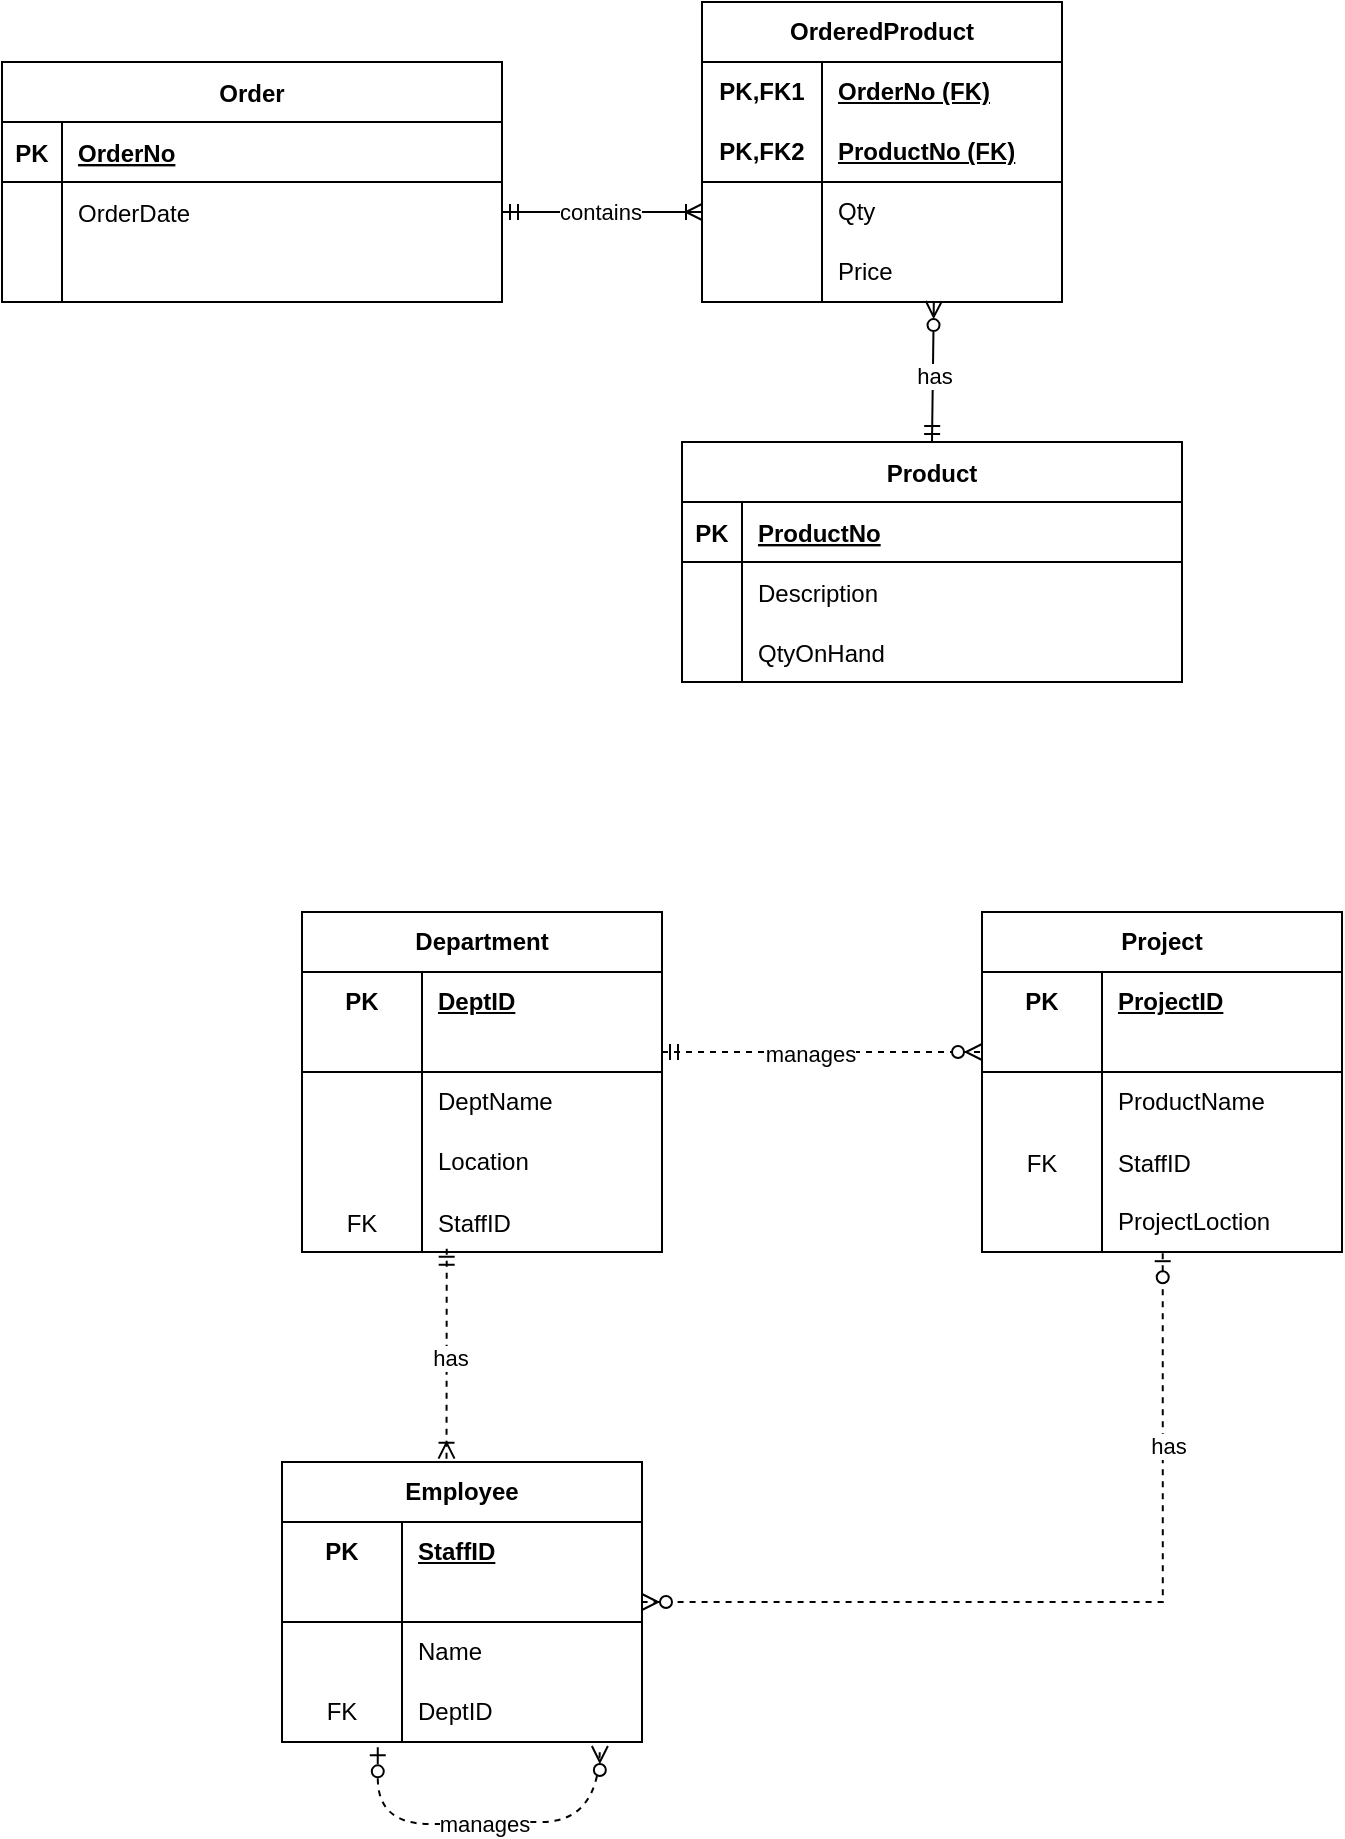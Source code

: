 <mxfile version="24.2.0" type="github">
  <diagram id="R2lEEEUBdFMjLlhIrx00" name="Page-1">
    <mxGraphModel dx="708" dy="477" grid="1" gridSize="10" guides="1" tooltips="1" connect="1" arrows="1" fold="1" page="1" pageScale="1" pageWidth="850" pageHeight="1100" math="0" shadow="0" extFonts="Permanent Marker^https://fonts.googleapis.com/css?family=Permanent+Marker">
      <root>
        <mxCell id="0" />
        <mxCell id="1" parent="0" />
        <mxCell id="C-vyLk0tnHw3VtMMgP7b-2" value="Order" style="shape=table;startSize=30;container=1;collapsible=1;childLayout=tableLayout;fixedRows=1;rowLines=0;fontStyle=1;align=center;resizeLast=1;" parent="1" vertex="1">
          <mxGeometry x="160" y="160" width="250" height="120" as="geometry" />
        </mxCell>
        <mxCell id="C-vyLk0tnHw3VtMMgP7b-3" value="" style="shape=partialRectangle;collapsible=0;dropTarget=0;pointerEvents=0;fillColor=none;points=[[0,0.5],[1,0.5]];portConstraint=eastwest;top=0;left=0;right=0;bottom=1;" parent="C-vyLk0tnHw3VtMMgP7b-2" vertex="1">
          <mxGeometry y="30" width="250" height="30" as="geometry" />
        </mxCell>
        <mxCell id="C-vyLk0tnHw3VtMMgP7b-4" value="PK" style="shape=partialRectangle;overflow=hidden;connectable=0;fillColor=none;top=0;left=0;bottom=0;right=0;fontStyle=1;" parent="C-vyLk0tnHw3VtMMgP7b-3" vertex="1">
          <mxGeometry width="30" height="30" as="geometry">
            <mxRectangle width="30" height="30" as="alternateBounds" />
          </mxGeometry>
        </mxCell>
        <mxCell id="C-vyLk0tnHw3VtMMgP7b-5" value="OrderNo" style="shape=partialRectangle;overflow=hidden;connectable=0;fillColor=none;top=0;left=0;bottom=0;right=0;align=left;spacingLeft=6;fontStyle=5;" parent="C-vyLk0tnHw3VtMMgP7b-3" vertex="1">
          <mxGeometry x="30" width="220" height="30" as="geometry">
            <mxRectangle width="220" height="30" as="alternateBounds" />
          </mxGeometry>
        </mxCell>
        <mxCell id="C-vyLk0tnHw3VtMMgP7b-6" value="" style="shape=partialRectangle;collapsible=0;dropTarget=0;pointerEvents=0;fillColor=none;points=[[0,0.5],[1,0.5]];portConstraint=eastwest;top=0;left=0;right=0;bottom=0;" parent="C-vyLk0tnHw3VtMMgP7b-2" vertex="1">
          <mxGeometry y="60" width="250" height="30" as="geometry" />
        </mxCell>
        <mxCell id="C-vyLk0tnHw3VtMMgP7b-7" value="" style="shape=partialRectangle;overflow=hidden;connectable=0;fillColor=none;top=0;left=0;bottom=0;right=0;" parent="C-vyLk0tnHw3VtMMgP7b-6" vertex="1">
          <mxGeometry width="30" height="30" as="geometry">
            <mxRectangle width="30" height="30" as="alternateBounds" />
          </mxGeometry>
        </mxCell>
        <mxCell id="C-vyLk0tnHw3VtMMgP7b-8" value="OrderDate" style="shape=partialRectangle;overflow=hidden;connectable=0;fillColor=none;top=0;left=0;bottom=0;right=0;align=left;spacingLeft=6;" parent="C-vyLk0tnHw3VtMMgP7b-6" vertex="1">
          <mxGeometry x="30" width="220" height="30" as="geometry">
            <mxRectangle width="220" height="30" as="alternateBounds" />
          </mxGeometry>
        </mxCell>
        <mxCell id="C-vyLk0tnHw3VtMMgP7b-9" value="" style="shape=partialRectangle;collapsible=0;dropTarget=0;pointerEvents=0;fillColor=none;points=[[0,0.5],[1,0.5]];portConstraint=eastwest;top=0;left=0;right=0;bottom=0;" parent="C-vyLk0tnHw3VtMMgP7b-2" vertex="1">
          <mxGeometry y="90" width="250" height="30" as="geometry" />
        </mxCell>
        <mxCell id="C-vyLk0tnHw3VtMMgP7b-10" value="" style="shape=partialRectangle;overflow=hidden;connectable=0;fillColor=none;top=0;left=0;bottom=0;right=0;" parent="C-vyLk0tnHw3VtMMgP7b-9" vertex="1">
          <mxGeometry width="30" height="30" as="geometry">
            <mxRectangle width="30" height="30" as="alternateBounds" />
          </mxGeometry>
        </mxCell>
        <mxCell id="C-vyLk0tnHw3VtMMgP7b-11" value="" style="shape=partialRectangle;overflow=hidden;connectable=0;fillColor=none;top=0;left=0;bottom=0;right=0;align=left;spacingLeft=6;" parent="C-vyLk0tnHw3VtMMgP7b-9" vertex="1">
          <mxGeometry x="30" width="220" height="30" as="geometry">
            <mxRectangle width="220" height="30" as="alternateBounds" />
          </mxGeometry>
        </mxCell>
        <mxCell id="oJG8_7E313h3Gm6EbmAZ-12" value="Product" style="shape=table;startSize=30;container=1;collapsible=1;childLayout=tableLayout;fixedRows=1;rowLines=0;fontStyle=1;align=center;resizeLast=1;" vertex="1" parent="1">
          <mxGeometry x="500" y="350" width="250" height="120" as="geometry" />
        </mxCell>
        <mxCell id="oJG8_7E313h3Gm6EbmAZ-13" value="" style="shape=partialRectangle;collapsible=0;dropTarget=0;pointerEvents=0;fillColor=none;points=[[0,0.5],[1,0.5]];portConstraint=eastwest;top=0;left=0;right=0;bottom=1;" vertex="1" parent="oJG8_7E313h3Gm6EbmAZ-12">
          <mxGeometry y="30" width="250" height="30" as="geometry" />
        </mxCell>
        <mxCell id="oJG8_7E313h3Gm6EbmAZ-14" value="PK" style="shape=partialRectangle;overflow=hidden;connectable=0;fillColor=none;top=0;left=0;bottom=0;right=0;fontStyle=1;" vertex="1" parent="oJG8_7E313h3Gm6EbmAZ-13">
          <mxGeometry width="30" height="30" as="geometry">
            <mxRectangle width="30" height="30" as="alternateBounds" />
          </mxGeometry>
        </mxCell>
        <mxCell id="oJG8_7E313h3Gm6EbmAZ-15" value="ProductNo" style="shape=partialRectangle;overflow=hidden;connectable=0;fillColor=none;top=0;left=0;bottom=0;right=0;align=left;spacingLeft=6;fontStyle=5;" vertex="1" parent="oJG8_7E313h3Gm6EbmAZ-13">
          <mxGeometry x="30" width="220" height="30" as="geometry">
            <mxRectangle width="220" height="30" as="alternateBounds" />
          </mxGeometry>
        </mxCell>
        <mxCell id="oJG8_7E313h3Gm6EbmAZ-16" value="" style="shape=partialRectangle;collapsible=0;dropTarget=0;pointerEvents=0;fillColor=none;points=[[0,0.5],[1,0.5]];portConstraint=eastwest;top=0;left=0;right=0;bottom=0;" vertex="1" parent="oJG8_7E313h3Gm6EbmAZ-12">
          <mxGeometry y="60" width="250" height="30" as="geometry" />
        </mxCell>
        <mxCell id="oJG8_7E313h3Gm6EbmAZ-17" value="" style="shape=partialRectangle;overflow=hidden;connectable=0;fillColor=none;top=0;left=0;bottom=0;right=0;" vertex="1" parent="oJG8_7E313h3Gm6EbmAZ-16">
          <mxGeometry width="30" height="30" as="geometry">
            <mxRectangle width="30" height="30" as="alternateBounds" />
          </mxGeometry>
        </mxCell>
        <mxCell id="oJG8_7E313h3Gm6EbmAZ-18" value="Description" style="shape=partialRectangle;overflow=hidden;connectable=0;fillColor=none;top=0;left=0;bottom=0;right=0;align=left;spacingLeft=6;" vertex="1" parent="oJG8_7E313h3Gm6EbmAZ-16">
          <mxGeometry x="30" width="220" height="30" as="geometry">
            <mxRectangle width="220" height="30" as="alternateBounds" />
          </mxGeometry>
        </mxCell>
        <mxCell id="oJG8_7E313h3Gm6EbmAZ-19" value="" style="shape=partialRectangle;collapsible=0;dropTarget=0;pointerEvents=0;fillColor=none;points=[[0,0.5],[1,0.5]];portConstraint=eastwest;top=0;left=0;right=0;bottom=0;" vertex="1" parent="oJG8_7E313h3Gm6EbmAZ-12">
          <mxGeometry y="90" width="250" height="30" as="geometry" />
        </mxCell>
        <mxCell id="oJG8_7E313h3Gm6EbmAZ-20" value="" style="shape=partialRectangle;overflow=hidden;connectable=0;fillColor=none;top=0;left=0;bottom=0;right=0;" vertex="1" parent="oJG8_7E313h3Gm6EbmAZ-19">
          <mxGeometry width="30" height="30" as="geometry">
            <mxRectangle width="30" height="30" as="alternateBounds" />
          </mxGeometry>
        </mxCell>
        <mxCell id="oJG8_7E313h3Gm6EbmAZ-21" value="QtyOnHand" style="shape=partialRectangle;overflow=hidden;connectable=0;fillColor=none;top=0;left=0;bottom=0;right=0;align=left;spacingLeft=6;" vertex="1" parent="oJG8_7E313h3Gm6EbmAZ-19">
          <mxGeometry x="30" width="220" height="30" as="geometry">
            <mxRectangle width="220" height="30" as="alternateBounds" />
          </mxGeometry>
        </mxCell>
        <mxCell id="oJG8_7E313h3Gm6EbmAZ-23" value="" style="edgeStyle=entityRelationEdgeStyle;fontSize=12;html=1;endArrow=ERoneToMany;startArrow=ERmandOne;rounded=0;entryX=0;entryY=0.5;entryDx=0;entryDy=0;" edge="1" parent="1" source="C-vyLk0tnHw3VtMMgP7b-6" target="oJG8_7E313h3Gm6EbmAZ-36">
          <mxGeometry width="100" height="100" relative="1" as="geometry">
            <mxPoint x="400" y="350" as="sourcePoint" />
            <mxPoint x="500" y="235.0" as="targetPoint" />
          </mxGeometry>
        </mxCell>
        <mxCell id="oJG8_7E313h3Gm6EbmAZ-42" value="contains" style="edgeLabel;html=1;align=center;verticalAlign=middle;resizable=0;points=[];" vertex="1" connectable="0" parent="oJG8_7E313h3Gm6EbmAZ-23">
          <mxGeometry x="-0.022" relative="1" as="geometry">
            <mxPoint as="offset" />
          </mxGeometry>
        </mxCell>
        <mxCell id="oJG8_7E313h3Gm6EbmAZ-24" value="" style="fontSize=12;html=1;endArrow=ERzeroToMany;startArrow=ERmandOne;rounded=0;exitX=0.5;exitY=0;exitDx=0;exitDy=0;entryX=0.644;entryY=0.985;entryDx=0;entryDy=0;entryPerimeter=0;endFill=0;" edge="1" parent="1" source="oJG8_7E313h3Gm6EbmAZ-12" target="oJG8_7E313h3Gm6EbmAZ-39">
          <mxGeometry width="100" height="100" relative="1" as="geometry">
            <mxPoint x="590" y="370" as="sourcePoint" />
            <mxPoint x="625" y="290.0" as="targetPoint" />
          </mxGeometry>
        </mxCell>
        <mxCell id="oJG8_7E313h3Gm6EbmAZ-43" value="has" style="edgeLabel;html=1;align=center;verticalAlign=middle;resizable=0;points=[];" vertex="1" connectable="0" parent="oJG8_7E313h3Gm6EbmAZ-24">
          <mxGeometry x="-0.057" relative="1" as="geometry">
            <mxPoint as="offset" />
          </mxGeometry>
        </mxCell>
        <mxCell id="oJG8_7E313h3Gm6EbmAZ-29" value="OrderedProduct" style="shape=table;startSize=30;container=1;collapsible=1;childLayout=tableLayout;fixedRows=1;rowLines=0;fontStyle=1;align=center;resizeLast=1;html=1;whiteSpace=wrap;" vertex="1" parent="1">
          <mxGeometry x="510" y="130" width="180" height="150" as="geometry" />
        </mxCell>
        <mxCell id="oJG8_7E313h3Gm6EbmAZ-30" value="" style="shape=tableRow;horizontal=0;startSize=0;swimlaneHead=0;swimlaneBody=0;fillColor=none;collapsible=0;dropTarget=0;points=[[0,0.5],[1,0.5]];portConstraint=eastwest;top=0;left=0;right=0;bottom=0;html=1;" vertex="1" parent="oJG8_7E313h3Gm6EbmAZ-29">
          <mxGeometry y="30" width="180" height="30" as="geometry" />
        </mxCell>
        <mxCell id="oJG8_7E313h3Gm6EbmAZ-31" value="PK,FK1" style="shape=partialRectangle;connectable=0;fillColor=none;top=0;left=0;bottom=0;right=0;fontStyle=1;overflow=hidden;html=1;whiteSpace=wrap;" vertex="1" parent="oJG8_7E313h3Gm6EbmAZ-30">
          <mxGeometry width="60" height="30" as="geometry">
            <mxRectangle width="60" height="30" as="alternateBounds" />
          </mxGeometry>
        </mxCell>
        <mxCell id="oJG8_7E313h3Gm6EbmAZ-32" value="OrderNo (FK)" style="shape=partialRectangle;connectable=0;fillColor=none;top=0;left=0;bottom=0;right=0;align=left;spacingLeft=6;fontStyle=5;overflow=hidden;html=1;whiteSpace=wrap;" vertex="1" parent="oJG8_7E313h3Gm6EbmAZ-30">
          <mxGeometry x="60" width="120" height="30" as="geometry">
            <mxRectangle width="120" height="30" as="alternateBounds" />
          </mxGeometry>
        </mxCell>
        <mxCell id="oJG8_7E313h3Gm6EbmAZ-33" value="" style="shape=tableRow;horizontal=0;startSize=0;swimlaneHead=0;swimlaneBody=0;fillColor=none;collapsible=0;dropTarget=0;points=[[0,0.5],[1,0.5]];portConstraint=eastwest;top=0;left=0;right=0;bottom=1;html=1;" vertex="1" parent="oJG8_7E313h3Gm6EbmAZ-29">
          <mxGeometry y="60" width="180" height="30" as="geometry" />
        </mxCell>
        <mxCell id="oJG8_7E313h3Gm6EbmAZ-34" value="PK,FK2" style="shape=partialRectangle;connectable=0;fillColor=none;top=0;left=0;bottom=0;right=0;fontStyle=1;overflow=hidden;html=1;whiteSpace=wrap;" vertex="1" parent="oJG8_7E313h3Gm6EbmAZ-33">
          <mxGeometry width="60" height="30" as="geometry">
            <mxRectangle width="60" height="30" as="alternateBounds" />
          </mxGeometry>
        </mxCell>
        <mxCell id="oJG8_7E313h3Gm6EbmAZ-35" value="ProductNo (FK)" style="shape=partialRectangle;connectable=0;fillColor=none;top=0;left=0;bottom=0;right=0;align=left;spacingLeft=6;fontStyle=5;overflow=hidden;html=1;whiteSpace=wrap;" vertex="1" parent="oJG8_7E313h3Gm6EbmAZ-33">
          <mxGeometry x="60" width="120" height="30" as="geometry">
            <mxRectangle width="120" height="30" as="alternateBounds" />
          </mxGeometry>
        </mxCell>
        <mxCell id="oJG8_7E313h3Gm6EbmAZ-36" value="" style="shape=tableRow;horizontal=0;startSize=0;swimlaneHead=0;swimlaneBody=0;fillColor=none;collapsible=0;dropTarget=0;points=[[0,0.5],[1,0.5]];portConstraint=eastwest;top=0;left=0;right=0;bottom=0;html=1;" vertex="1" parent="oJG8_7E313h3Gm6EbmAZ-29">
          <mxGeometry y="90" width="180" height="30" as="geometry" />
        </mxCell>
        <mxCell id="oJG8_7E313h3Gm6EbmAZ-37" value="" style="shape=partialRectangle;connectable=0;fillColor=none;top=0;left=0;bottom=0;right=0;editable=1;overflow=hidden;html=1;whiteSpace=wrap;" vertex="1" parent="oJG8_7E313h3Gm6EbmAZ-36">
          <mxGeometry width="60" height="30" as="geometry">
            <mxRectangle width="60" height="30" as="alternateBounds" />
          </mxGeometry>
        </mxCell>
        <mxCell id="oJG8_7E313h3Gm6EbmAZ-38" value="Qty" style="shape=partialRectangle;connectable=0;fillColor=none;top=0;left=0;bottom=0;right=0;align=left;spacingLeft=6;overflow=hidden;html=1;whiteSpace=wrap;" vertex="1" parent="oJG8_7E313h3Gm6EbmAZ-36">
          <mxGeometry x="60" width="120" height="30" as="geometry">
            <mxRectangle width="120" height="30" as="alternateBounds" />
          </mxGeometry>
        </mxCell>
        <mxCell id="oJG8_7E313h3Gm6EbmAZ-39" value="" style="shape=tableRow;horizontal=0;startSize=0;swimlaneHead=0;swimlaneBody=0;fillColor=none;collapsible=0;dropTarget=0;points=[[0,0.5],[1,0.5]];portConstraint=eastwest;top=0;left=0;right=0;bottom=0;html=1;" vertex="1" parent="oJG8_7E313h3Gm6EbmAZ-29">
          <mxGeometry y="120" width="180" height="30" as="geometry" />
        </mxCell>
        <mxCell id="oJG8_7E313h3Gm6EbmAZ-40" value="" style="shape=partialRectangle;connectable=0;fillColor=none;top=0;left=0;bottom=0;right=0;editable=1;overflow=hidden;html=1;whiteSpace=wrap;" vertex="1" parent="oJG8_7E313h3Gm6EbmAZ-39">
          <mxGeometry width="60" height="30" as="geometry">
            <mxRectangle width="60" height="30" as="alternateBounds" />
          </mxGeometry>
        </mxCell>
        <mxCell id="oJG8_7E313h3Gm6EbmAZ-41" value="Price" style="shape=partialRectangle;connectable=0;fillColor=none;top=0;left=0;bottom=0;right=0;align=left;spacingLeft=6;overflow=hidden;html=1;whiteSpace=wrap;" vertex="1" parent="oJG8_7E313h3Gm6EbmAZ-39">
          <mxGeometry x="60" width="120" height="30" as="geometry">
            <mxRectangle width="120" height="30" as="alternateBounds" />
          </mxGeometry>
        </mxCell>
        <mxCell id="oJG8_7E313h3Gm6EbmAZ-44" value="Department" style="shape=table;startSize=30;container=1;collapsible=1;childLayout=tableLayout;fixedRows=1;rowLines=0;fontStyle=1;align=center;resizeLast=1;html=1;whiteSpace=wrap;" vertex="1" parent="1">
          <mxGeometry x="310" y="585" width="180" height="170" as="geometry" />
        </mxCell>
        <mxCell id="oJG8_7E313h3Gm6EbmAZ-45" value="" style="shape=tableRow;horizontal=0;startSize=0;swimlaneHead=0;swimlaneBody=0;fillColor=none;collapsible=0;dropTarget=0;points=[[0,0.5],[1,0.5]];portConstraint=eastwest;top=0;left=0;right=0;bottom=0;html=1;" vertex="1" parent="oJG8_7E313h3Gm6EbmAZ-44">
          <mxGeometry y="30" width="180" height="30" as="geometry" />
        </mxCell>
        <mxCell id="oJG8_7E313h3Gm6EbmAZ-46" value="PK" style="shape=partialRectangle;connectable=0;fillColor=none;top=0;left=0;bottom=0;right=0;fontStyle=1;overflow=hidden;html=1;whiteSpace=wrap;" vertex="1" parent="oJG8_7E313h3Gm6EbmAZ-45">
          <mxGeometry width="60" height="30" as="geometry">
            <mxRectangle width="60" height="30" as="alternateBounds" />
          </mxGeometry>
        </mxCell>
        <mxCell id="oJG8_7E313h3Gm6EbmAZ-47" value="DeptID" style="shape=partialRectangle;connectable=0;fillColor=none;top=0;left=0;bottom=0;right=0;align=left;spacingLeft=6;fontStyle=5;overflow=hidden;html=1;whiteSpace=wrap;" vertex="1" parent="oJG8_7E313h3Gm6EbmAZ-45">
          <mxGeometry x="60" width="120" height="30" as="geometry">
            <mxRectangle width="120" height="30" as="alternateBounds" />
          </mxGeometry>
        </mxCell>
        <mxCell id="oJG8_7E313h3Gm6EbmAZ-48" value="" style="shape=tableRow;horizontal=0;startSize=0;swimlaneHead=0;swimlaneBody=0;fillColor=none;collapsible=0;dropTarget=0;points=[[0,0.5],[1,0.5]];portConstraint=eastwest;top=0;left=0;right=0;bottom=1;html=1;" vertex="1" parent="oJG8_7E313h3Gm6EbmAZ-44">
          <mxGeometry y="60" width="180" height="20" as="geometry" />
        </mxCell>
        <mxCell id="oJG8_7E313h3Gm6EbmAZ-49" value="" style="shape=partialRectangle;connectable=0;fillColor=none;top=0;left=0;bottom=0;right=0;fontStyle=1;overflow=hidden;html=1;whiteSpace=wrap;" vertex="1" parent="oJG8_7E313h3Gm6EbmAZ-48">
          <mxGeometry width="60" height="20" as="geometry">
            <mxRectangle width="60" height="20" as="alternateBounds" />
          </mxGeometry>
        </mxCell>
        <mxCell id="oJG8_7E313h3Gm6EbmAZ-50" value="" style="shape=partialRectangle;connectable=0;fillColor=none;top=0;left=0;bottom=0;right=0;align=left;spacingLeft=6;fontStyle=5;overflow=hidden;html=1;whiteSpace=wrap;" vertex="1" parent="oJG8_7E313h3Gm6EbmAZ-48">
          <mxGeometry x="60" width="120" height="20" as="geometry">
            <mxRectangle width="120" height="20" as="alternateBounds" />
          </mxGeometry>
        </mxCell>
        <mxCell id="oJG8_7E313h3Gm6EbmAZ-51" value="" style="shape=tableRow;horizontal=0;startSize=0;swimlaneHead=0;swimlaneBody=0;fillColor=none;collapsible=0;dropTarget=0;points=[[0,0.5],[1,0.5]];portConstraint=eastwest;top=0;left=0;right=0;bottom=0;html=1;" vertex="1" parent="oJG8_7E313h3Gm6EbmAZ-44">
          <mxGeometry y="80" width="180" height="30" as="geometry" />
        </mxCell>
        <mxCell id="oJG8_7E313h3Gm6EbmAZ-52" value="" style="shape=partialRectangle;connectable=0;fillColor=none;top=0;left=0;bottom=0;right=0;editable=1;overflow=hidden;html=1;whiteSpace=wrap;" vertex="1" parent="oJG8_7E313h3Gm6EbmAZ-51">
          <mxGeometry width="60" height="30" as="geometry">
            <mxRectangle width="60" height="30" as="alternateBounds" />
          </mxGeometry>
        </mxCell>
        <mxCell id="oJG8_7E313h3Gm6EbmAZ-53" value="DeptName" style="shape=partialRectangle;connectable=0;fillColor=none;top=0;left=0;bottom=0;right=0;align=left;spacingLeft=6;overflow=hidden;html=1;whiteSpace=wrap;" vertex="1" parent="oJG8_7E313h3Gm6EbmAZ-51">
          <mxGeometry x="60" width="120" height="30" as="geometry">
            <mxRectangle width="120" height="30" as="alternateBounds" />
          </mxGeometry>
        </mxCell>
        <mxCell id="oJG8_7E313h3Gm6EbmAZ-54" value="" style="shape=tableRow;horizontal=0;startSize=0;swimlaneHead=0;swimlaneBody=0;fillColor=none;collapsible=0;dropTarget=0;points=[[0,0.5],[1,0.5]];portConstraint=eastwest;top=0;left=0;right=0;bottom=0;html=1;" vertex="1" parent="oJG8_7E313h3Gm6EbmAZ-44">
          <mxGeometry y="110" width="180" height="30" as="geometry" />
        </mxCell>
        <mxCell id="oJG8_7E313h3Gm6EbmAZ-55" value="" style="shape=partialRectangle;connectable=0;fillColor=none;top=0;left=0;bottom=0;right=0;editable=1;overflow=hidden;html=1;whiteSpace=wrap;" vertex="1" parent="oJG8_7E313h3Gm6EbmAZ-54">
          <mxGeometry width="60" height="30" as="geometry">
            <mxRectangle width="60" height="30" as="alternateBounds" />
          </mxGeometry>
        </mxCell>
        <mxCell id="oJG8_7E313h3Gm6EbmAZ-56" value="Location" style="shape=partialRectangle;connectable=0;fillColor=none;top=0;left=0;bottom=0;right=0;align=left;spacingLeft=6;overflow=hidden;html=1;whiteSpace=wrap;" vertex="1" parent="oJG8_7E313h3Gm6EbmAZ-54">
          <mxGeometry x="60" width="120" height="30" as="geometry">
            <mxRectangle width="120" height="30" as="alternateBounds" />
          </mxGeometry>
        </mxCell>
        <mxCell id="oJG8_7E313h3Gm6EbmAZ-90" value="" style="shape=tableRow;horizontal=0;startSize=0;swimlaneHead=0;swimlaneBody=0;fillColor=none;collapsible=0;dropTarget=0;points=[[0,0.5],[1,0.5]];portConstraint=eastwest;top=0;left=0;right=0;bottom=0;" vertex="1" parent="oJG8_7E313h3Gm6EbmAZ-44">
          <mxGeometry y="140" width="180" height="30" as="geometry" />
        </mxCell>
        <mxCell id="oJG8_7E313h3Gm6EbmAZ-91" value="FK" style="shape=partialRectangle;connectable=0;fillColor=none;top=0;left=0;bottom=0;right=0;editable=1;overflow=hidden;" vertex="1" parent="oJG8_7E313h3Gm6EbmAZ-90">
          <mxGeometry width="60" height="30" as="geometry">
            <mxRectangle width="60" height="30" as="alternateBounds" />
          </mxGeometry>
        </mxCell>
        <mxCell id="oJG8_7E313h3Gm6EbmAZ-92" value="StaffID" style="shape=partialRectangle;connectable=0;fillColor=none;top=0;left=0;bottom=0;right=0;align=left;spacingLeft=6;overflow=hidden;" vertex="1" parent="oJG8_7E313h3Gm6EbmAZ-90">
          <mxGeometry x="60" width="120" height="30" as="geometry">
            <mxRectangle width="120" height="30" as="alternateBounds" />
          </mxGeometry>
        </mxCell>
        <mxCell id="oJG8_7E313h3Gm6EbmAZ-57" value="Project" style="shape=table;startSize=30;container=1;collapsible=1;childLayout=tableLayout;fixedRows=1;rowLines=0;fontStyle=1;align=center;resizeLast=1;html=1;whiteSpace=wrap;" vertex="1" parent="1">
          <mxGeometry x="650" y="585" width="180" height="170" as="geometry" />
        </mxCell>
        <mxCell id="oJG8_7E313h3Gm6EbmAZ-58" value="" style="shape=tableRow;horizontal=0;startSize=0;swimlaneHead=0;swimlaneBody=0;fillColor=none;collapsible=0;dropTarget=0;points=[[0,0.5],[1,0.5]];portConstraint=eastwest;top=0;left=0;right=0;bottom=0;html=1;" vertex="1" parent="oJG8_7E313h3Gm6EbmAZ-57">
          <mxGeometry y="30" width="180" height="30" as="geometry" />
        </mxCell>
        <mxCell id="oJG8_7E313h3Gm6EbmAZ-59" value="PK" style="shape=partialRectangle;connectable=0;fillColor=none;top=0;left=0;bottom=0;right=0;fontStyle=1;overflow=hidden;html=1;whiteSpace=wrap;" vertex="1" parent="oJG8_7E313h3Gm6EbmAZ-58">
          <mxGeometry width="60" height="30" as="geometry">
            <mxRectangle width="60" height="30" as="alternateBounds" />
          </mxGeometry>
        </mxCell>
        <mxCell id="oJG8_7E313h3Gm6EbmAZ-60" value="ProjectID" style="shape=partialRectangle;connectable=0;fillColor=none;top=0;left=0;bottom=0;right=0;align=left;spacingLeft=6;fontStyle=5;overflow=hidden;html=1;whiteSpace=wrap;" vertex="1" parent="oJG8_7E313h3Gm6EbmAZ-58">
          <mxGeometry x="60" width="120" height="30" as="geometry">
            <mxRectangle width="120" height="30" as="alternateBounds" />
          </mxGeometry>
        </mxCell>
        <mxCell id="oJG8_7E313h3Gm6EbmAZ-61" value="" style="shape=tableRow;horizontal=0;startSize=0;swimlaneHead=0;swimlaneBody=0;fillColor=none;collapsible=0;dropTarget=0;points=[[0,0.5],[1,0.5]];portConstraint=eastwest;top=0;left=0;right=0;bottom=1;html=1;" vertex="1" parent="oJG8_7E313h3Gm6EbmAZ-57">
          <mxGeometry y="60" width="180" height="20" as="geometry" />
        </mxCell>
        <mxCell id="oJG8_7E313h3Gm6EbmAZ-62" value="" style="shape=partialRectangle;connectable=0;fillColor=none;top=0;left=0;bottom=0;right=0;fontStyle=1;overflow=hidden;html=1;whiteSpace=wrap;" vertex="1" parent="oJG8_7E313h3Gm6EbmAZ-61">
          <mxGeometry width="60" height="20" as="geometry">
            <mxRectangle width="60" height="20" as="alternateBounds" />
          </mxGeometry>
        </mxCell>
        <mxCell id="oJG8_7E313h3Gm6EbmAZ-63" value="" style="shape=partialRectangle;connectable=0;fillColor=none;top=0;left=0;bottom=0;right=0;align=left;spacingLeft=6;fontStyle=5;overflow=hidden;html=1;whiteSpace=wrap;" vertex="1" parent="oJG8_7E313h3Gm6EbmAZ-61">
          <mxGeometry x="60" width="120" height="20" as="geometry">
            <mxRectangle width="120" height="20" as="alternateBounds" />
          </mxGeometry>
        </mxCell>
        <mxCell id="oJG8_7E313h3Gm6EbmAZ-64" value="" style="shape=tableRow;horizontal=0;startSize=0;swimlaneHead=0;swimlaneBody=0;fillColor=none;collapsible=0;dropTarget=0;points=[[0,0.5],[1,0.5]];portConstraint=eastwest;top=0;left=0;right=0;bottom=0;html=1;" vertex="1" parent="oJG8_7E313h3Gm6EbmAZ-57">
          <mxGeometry y="80" width="180" height="30" as="geometry" />
        </mxCell>
        <mxCell id="oJG8_7E313h3Gm6EbmAZ-65" value="" style="shape=partialRectangle;connectable=0;fillColor=none;top=0;left=0;bottom=0;right=0;editable=1;overflow=hidden;html=1;whiteSpace=wrap;" vertex="1" parent="oJG8_7E313h3Gm6EbmAZ-64">
          <mxGeometry width="60" height="30" as="geometry">
            <mxRectangle width="60" height="30" as="alternateBounds" />
          </mxGeometry>
        </mxCell>
        <mxCell id="oJG8_7E313h3Gm6EbmAZ-66" value="ProductName" style="shape=partialRectangle;connectable=0;fillColor=none;top=0;left=0;bottom=0;right=0;align=left;spacingLeft=6;overflow=hidden;html=1;whiteSpace=wrap;" vertex="1" parent="oJG8_7E313h3Gm6EbmAZ-64">
          <mxGeometry x="60" width="120" height="30" as="geometry">
            <mxRectangle width="120" height="30" as="alternateBounds" />
          </mxGeometry>
        </mxCell>
        <mxCell id="oJG8_7E313h3Gm6EbmAZ-94" value="" style="shape=tableRow;horizontal=0;startSize=0;swimlaneHead=0;swimlaneBody=0;fillColor=none;collapsible=0;dropTarget=0;points=[[0,0.5],[1,0.5]];portConstraint=eastwest;top=0;left=0;right=0;bottom=0;" vertex="1" parent="oJG8_7E313h3Gm6EbmAZ-57">
          <mxGeometry y="110" width="180" height="30" as="geometry" />
        </mxCell>
        <mxCell id="oJG8_7E313h3Gm6EbmAZ-95" value="FK" style="shape=partialRectangle;connectable=0;fillColor=none;top=0;left=0;bottom=0;right=0;editable=1;overflow=hidden;" vertex="1" parent="oJG8_7E313h3Gm6EbmAZ-94">
          <mxGeometry width="60" height="30" as="geometry">
            <mxRectangle width="60" height="30" as="alternateBounds" />
          </mxGeometry>
        </mxCell>
        <mxCell id="oJG8_7E313h3Gm6EbmAZ-96" value="StaffID" style="shape=partialRectangle;connectable=0;fillColor=none;top=0;left=0;bottom=0;right=0;align=left;spacingLeft=6;overflow=hidden;" vertex="1" parent="oJG8_7E313h3Gm6EbmAZ-94">
          <mxGeometry x="60" width="120" height="30" as="geometry">
            <mxRectangle width="120" height="30" as="alternateBounds" />
          </mxGeometry>
        </mxCell>
        <mxCell id="oJG8_7E313h3Gm6EbmAZ-67" value="" style="shape=tableRow;horizontal=0;startSize=0;swimlaneHead=0;swimlaneBody=0;fillColor=none;collapsible=0;dropTarget=0;points=[[0,0.5],[1,0.5]];portConstraint=eastwest;top=0;left=0;right=0;bottom=0;html=1;" vertex="1" parent="oJG8_7E313h3Gm6EbmAZ-57">
          <mxGeometry y="140" width="180" height="30" as="geometry" />
        </mxCell>
        <mxCell id="oJG8_7E313h3Gm6EbmAZ-68" value="" style="shape=partialRectangle;connectable=0;fillColor=none;top=0;left=0;bottom=0;right=0;editable=1;overflow=hidden;html=1;whiteSpace=wrap;" vertex="1" parent="oJG8_7E313h3Gm6EbmAZ-67">
          <mxGeometry width="60" height="30" as="geometry">
            <mxRectangle width="60" height="30" as="alternateBounds" />
          </mxGeometry>
        </mxCell>
        <mxCell id="oJG8_7E313h3Gm6EbmAZ-69" value="ProjectLoction" style="shape=partialRectangle;connectable=0;fillColor=none;top=0;left=0;bottom=0;right=0;align=left;spacingLeft=6;overflow=hidden;html=1;whiteSpace=wrap;" vertex="1" parent="oJG8_7E313h3Gm6EbmAZ-67">
          <mxGeometry x="60" width="120" height="30" as="geometry">
            <mxRectangle width="120" height="30" as="alternateBounds" />
          </mxGeometry>
        </mxCell>
        <mxCell id="oJG8_7E313h3Gm6EbmAZ-70" value="Employee" style="shape=table;startSize=30;container=1;collapsible=1;childLayout=tableLayout;fixedRows=1;rowLines=0;fontStyle=1;align=center;resizeLast=1;html=1;whiteSpace=wrap;" vertex="1" parent="1">
          <mxGeometry x="300" y="860" width="180" height="140" as="geometry" />
        </mxCell>
        <mxCell id="oJG8_7E313h3Gm6EbmAZ-71" value="" style="shape=tableRow;horizontal=0;startSize=0;swimlaneHead=0;swimlaneBody=0;fillColor=none;collapsible=0;dropTarget=0;points=[[0,0.5],[1,0.5]];portConstraint=eastwest;top=0;left=0;right=0;bottom=0;html=1;" vertex="1" parent="oJG8_7E313h3Gm6EbmAZ-70">
          <mxGeometry y="30" width="180" height="30" as="geometry" />
        </mxCell>
        <mxCell id="oJG8_7E313h3Gm6EbmAZ-72" value="PK" style="shape=partialRectangle;connectable=0;fillColor=none;top=0;left=0;bottom=0;right=0;fontStyle=1;overflow=hidden;html=1;whiteSpace=wrap;" vertex="1" parent="oJG8_7E313h3Gm6EbmAZ-71">
          <mxGeometry width="60" height="30" as="geometry">
            <mxRectangle width="60" height="30" as="alternateBounds" />
          </mxGeometry>
        </mxCell>
        <mxCell id="oJG8_7E313h3Gm6EbmAZ-73" value="StaffID" style="shape=partialRectangle;connectable=0;fillColor=none;top=0;left=0;bottom=0;right=0;align=left;spacingLeft=6;fontStyle=5;overflow=hidden;html=1;whiteSpace=wrap;" vertex="1" parent="oJG8_7E313h3Gm6EbmAZ-71">
          <mxGeometry x="60" width="120" height="30" as="geometry">
            <mxRectangle width="120" height="30" as="alternateBounds" />
          </mxGeometry>
        </mxCell>
        <mxCell id="oJG8_7E313h3Gm6EbmAZ-74" value="" style="shape=tableRow;horizontal=0;startSize=0;swimlaneHead=0;swimlaneBody=0;fillColor=none;collapsible=0;dropTarget=0;points=[[0,0.5],[1,0.5]];portConstraint=eastwest;top=0;left=0;right=0;bottom=1;html=1;" vertex="1" parent="oJG8_7E313h3Gm6EbmAZ-70">
          <mxGeometry y="60" width="180" height="20" as="geometry" />
        </mxCell>
        <mxCell id="oJG8_7E313h3Gm6EbmAZ-75" value="" style="shape=partialRectangle;connectable=0;fillColor=none;top=0;left=0;bottom=0;right=0;fontStyle=1;overflow=hidden;html=1;whiteSpace=wrap;" vertex="1" parent="oJG8_7E313h3Gm6EbmAZ-74">
          <mxGeometry width="60" height="20" as="geometry">
            <mxRectangle width="60" height="20" as="alternateBounds" />
          </mxGeometry>
        </mxCell>
        <mxCell id="oJG8_7E313h3Gm6EbmAZ-76" value="" style="shape=partialRectangle;connectable=0;fillColor=none;top=0;left=0;bottom=0;right=0;align=left;spacingLeft=6;fontStyle=5;overflow=hidden;html=1;whiteSpace=wrap;" vertex="1" parent="oJG8_7E313h3Gm6EbmAZ-74">
          <mxGeometry x="60" width="120" height="20" as="geometry">
            <mxRectangle width="120" height="20" as="alternateBounds" />
          </mxGeometry>
        </mxCell>
        <mxCell id="oJG8_7E313h3Gm6EbmAZ-77" value="" style="shape=tableRow;horizontal=0;startSize=0;swimlaneHead=0;swimlaneBody=0;fillColor=none;collapsible=0;dropTarget=0;points=[[0,0.5],[1,0.5]];portConstraint=eastwest;top=0;left=0;right=0;bottom=0;html=1;" vertex="1" parent="oJG8_7E313h3Gm6EbmAZ-70">
          <mxGeometry y="80" width="180" height="30" as="geometry" />
        </mxCell>
        <mxCell id="oJG8_7E313h3Gm6EbmAZ-78" value="" style="shape=partialRectangle;connectable=0;fillColor=none;top=0;left=0;bottom=0;right=0;editable=1;overflow=hidden;html=1;whiteSpace=wrap;" vertex="1" parent="oJG8_7E313h3Gm6EbmAZ-77">
          <mxGeometry width="60" height="30" as="geometry">
            <mxRectangle width="60" height="30" as="alternateBounds" />
          </mxGeometry>
        </mxCell>
        <mxCell id="oJG8_7E313h3Gm6EbmAZ-79" value="Name" style="shape=partialRectangle;connectable=0;fillColor=none;top=0;left=0;bottom=0;right=0;align=left;spacingLeft=6;overflow=hidden;html=1;whiteSpace=wrap;" vertex="1" parent="oJG8_7E313h3Gm6EbmAZ-77">
          <mxGeometry x="60" width="120" height="30" as="geometry">
            <mxRectangle width="120" height="30" as="alternateBounds" />
          </mxGeometry>
        </mxCell>
        <mxCell id="oJG8_7E313h3Gm6EbmAZ-80" value="" style="shape=tableRow;horizontal=0;startSize=0;swimlaneHead=0;swimlaneBody=0;fillColor=none;collapsible=0;dropTarget=0;points=[[0,0.5],[1,0.5]];portConstraint=eastwest;top=0;left=0;right=0;bottom=0;html=1;" vertex="1" parent="oJG8_7E313h3Gm6EbmAZ-70">
          <mxGeometry y="110" width="180" height="30" as="geometry" />
        </mxCell>
        <mxCell id="oJG8_7E313h3Gm6EbmAZ-81" value="FK" style="shape=partialRectangle;connectable=0;fillColor=none;top=0;left=0;bottom=0;right=0;editable=1;overflow=hidden;html=1;whiteSpace=wrap;" vertex="1" parent="oJG8_7E313h3Gm6EbmAZ-80">
          <mxGeometry width="60" height="30" as="geometry">
            <mxRectangle width="60" height="30" as="alternateBounds" />
          </mxGeometry>
        </mxCell>
        <mxCell id="oJG8_7E313h3Gm6EbmAZ-82" value="DeptID" style="shape=partialRectangle;connectable=0;fillColor=none;top=0;left=0;bottom=0;right=0;align=left;spacingLeft=6;overflow=hidden;html=1;whiteSpace=wrap;" vertex="1" parent="oJG8_7E313h3Gm6EbmAZ-80">
          <mxGeometry x="60" width="120" height="30" as="geometry">
            <mxRectangle width="120" height="30" as="alternateBounds" />
          </mxGeometry>
        </mxCell>
        <mxCell id="oJG8_7E313h3Gm6EbmAZ-86" value="" style="edgeStyle=orthogonalEdgeStyle;fontSize=12;html=1;endArrow=ERzeroToMany;startArrow=ERzeroToOne;rounded=0;dashed=1;curved=1;entryX=0.883;entryY=1.066;entryDx=0;entryDy=0;entryPerimeter=0;exitX=0.266;exitY=1.089;exitDx=0;exitDy=0;exitPerimeter=0;startFill=0;" edge="1" parent="oJG8_7E313h3Gm6EbmAZ-70" source="oJG8_7E313h3Gm6EbmAZ-80" target="oJG8_7E313h3Gm6EbmAZ-80">
          <mxGeometry width="100" height="100" relative="1" as="geometry">
            <mxPoint x="-20" y="180" as="sourcePoint" />
            <mxPoint x="220" y="190" as="targetPoint" />
            <Array as="points">
              <mxPoint x="48" y="181" />
              <mxPoint x="100" y="181" />
              <mxPoint x="159" y="180" />
            </Array>
          </mxGeometry>
        </mxCell>
        <mxCell id="oJG8_7E313h3Gm6EbmAZ-93" value="manages" style="edgeLabel;html=1;align=center;verticalAlign=middle;resizable=0;points=[];" vertex="1" connectable="0" parent="oJG8_7E313h3Gm6EbmAZ-86">
          <mxGeometry x="-0.032" y="-1" relative="1" as="geometry">
            <mxPoint as="offset" />
          </mxGeometry>
        </mxCell>
        <mxCell id="oJG8_7E313h3Gm6EbmAZ-83" value="" style="edgeStyle=entityRelationEdgeStyle;fontSize=12;html=1;endArrow=ERzeroToMany;startArrow=ERmandOne;rounded=0;entryX=0;entryY=0.5;entryDx=0;entryDy=0;exitX=1;exitY=0.5;exitDx=0;exitDy=0;dashed=1;" edge="1" parent="1" source="oJG8_7E313h3Gm6EbmAZ-48" target="oJG8_7E313h3Gm6EbmAZ-61">
          <mxGeometry width="100" height="100" relative="1" as="geometry">
            <mxPoint x="530" y="760" as="sourcePoint" />
            <mxPoint x="630" y="660" as="targetPoint" />
          </mxGeometry>
        </mxCell>
        <mxCell id="oJG8_7E313h3Gm6EbmAZ-87" value="manages" style="edgeLabel;html=1;align=center;verticalAlign=middle;resizable=0;points=[];" vertex="1" connectable="0" parent="oJG8_7E313h3Gm6EbmAZ-83">
          <mxGeometry x="-0.08" y="-1" relative="1" as="geometry">
            <mxPoint as="offset" />
          </mxGeometry>
        </mxCell>
        <mxCell id="oJG8_7E313h3Gm6EbmAZ-84" value="" style="fontSize=12;html=1;endArrow=ERoneToMany;startArrow=ERmandOne;rounded=0;entryX=0.457;entryY=-0.012;entryDx=0;entryDy=0;entryPerimeter=0;endFill=0;exitX=0.402;exitY=0.945;exitDx=0;exitDy=0;exitPerimeter=0;dashed=1;" edge="1" parent="1" source="oJG8_7E313h3Gm6EbmAZ-90" target="oJG8_7E313h3Gm6EbmAZ-70">
          <mxGeometry width="100" height="100" relative="1" as="geometry">
            <mxPoint x="380" y="760" as="sourcePoint" />
            <mxPoint x="510" y="810" as="targetPoint" />
          </mxGeometry>
        </mxCell>
        <mxCell id="oJG8_7E313h3Gm6EbmAZ-88" value="has" style="edgeLabel;html=1;align=center;verticalAlign=middle;resizable=0;points=[];" vertex="1" connectable="0" parent="oJG8_7E313h3Gm6EbmAZ-84">
          <mxGeometry x="0.027" y="1" relative="1" as="geometry">
            <mxPoint as="offset" />
          </mxGeometry>
        </mxCell>
        <mxCell id="oJG8_7E313h3Gm6EbmAZ-85" value="" style="fontSize=12;html=1;endArrow=ERzeroToMany;startArrow=ERzeroToOne;rounded=0;entryX=1;entryY=0.5;entryDx=0;entryDy=0;exitX=0.502;exitY=1.02;exitDx=0;exitDy=0;exitPerimeter=0;edgeStyle=orthogonalEdgeStyle;dashed=1;" edge="1" parent="1" source="oJG8_7E313h3Gm6EbmAZ-67" target="oJG8_7E313h3Gm6EbmAZ-74">
          <mxGeometry width="100" height="100" relative="1" as="geometry">
            <mxPoint x="590" y="880" as="sourcePoint" />
            <mxPoint x="540" y="920" as="targetPoint" />
          </mxGeometry>
        </mxCell>
        <mxCell id="oJG8_7E313h3Gm6EbmAZ-89" value="has" style="edgeLabel;html=1;align=center;verticalAlign=middle;resizable=0;points=[];" vertex="1" connectable="0" parent="oJG8_7E313h3Gm6EbmAZ-85">
          <mxGeometry x="-0.558" y="2" relative="1" as="geometry">
            <mxPoint as="offset" />
          </mxGeometry>
        </mxCell>
      </root>
    </mxGraphModel>
  </diagram>
</mxfile>
